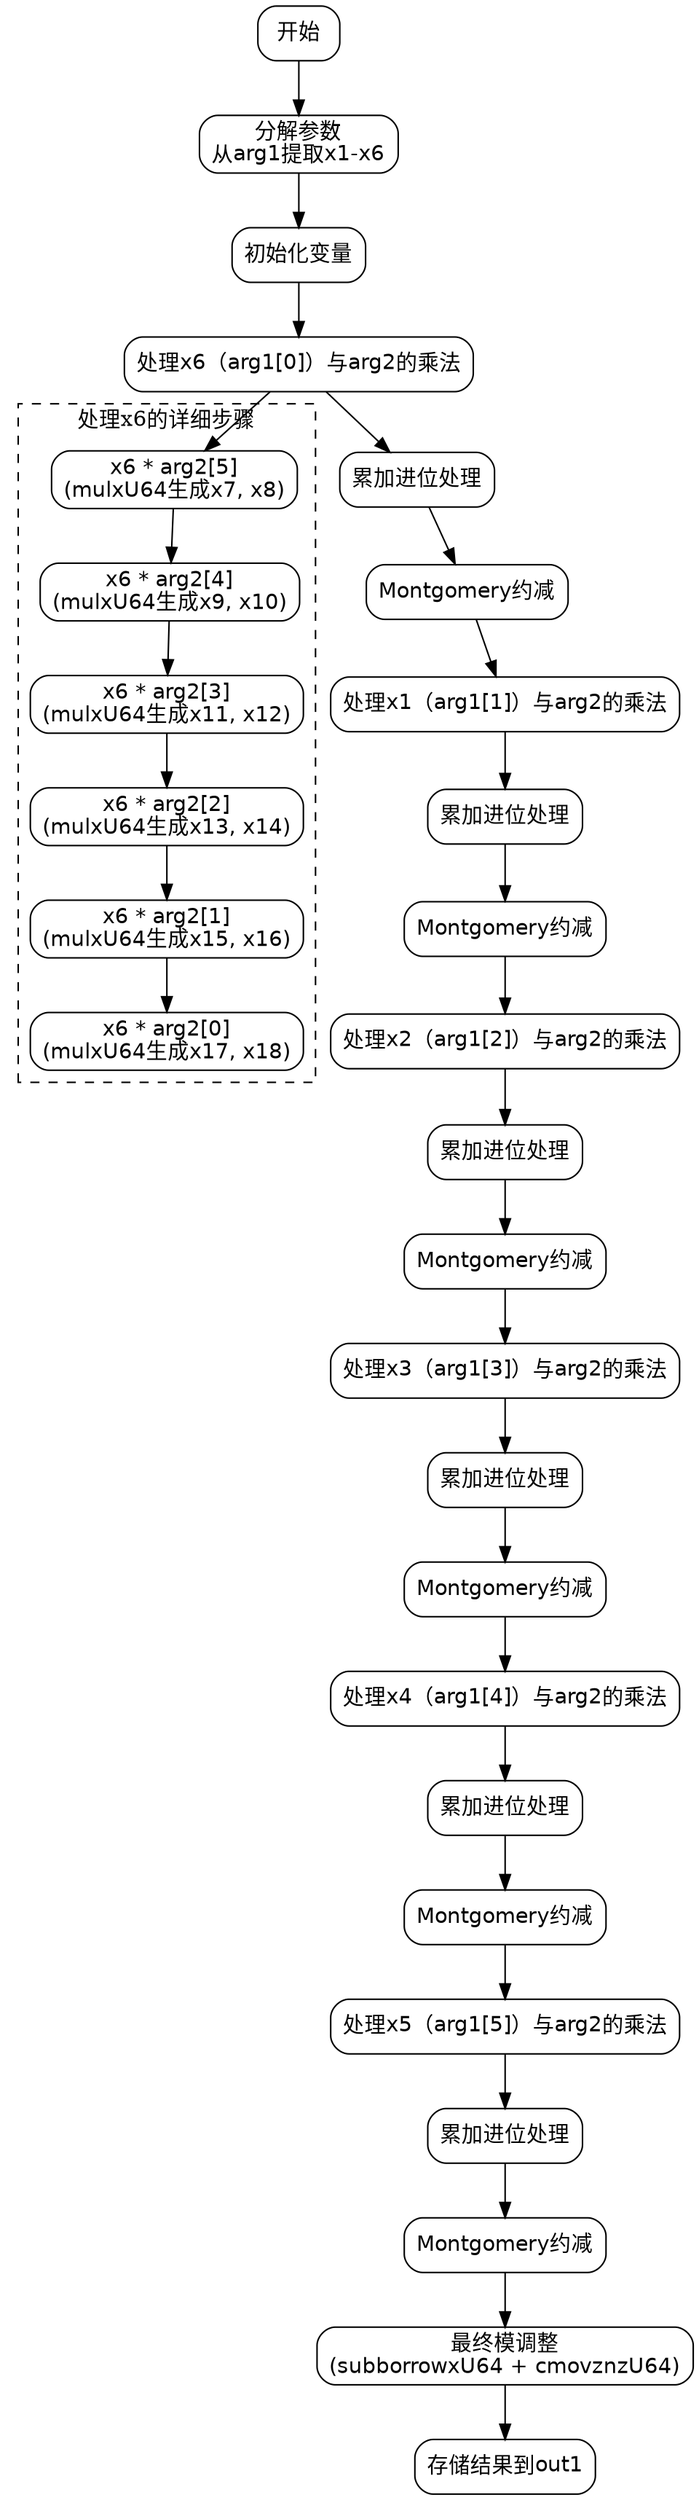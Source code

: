 
digraph flowchart {
    node [shape=rectangle, style=rounded, fontname=Helvetica];
    edge [fontname=Helvetica];

    start [label="开始"];
    decompose_args [label="分解参数\n从arg1提取x1-x6"];
    init_vars [label="初始化变量"];
    process_x6 [label="处理x6（arg1[0]）与arg2的乘法"];
    add_carries_x6 [label="累加进位处理"];
    montgomery_reduce_x6 [label="Montgomery约减"];
    process_x1 [label="处理x1（arg1[1]）与arg2的乘法"];
    add_carries_x1 [label="累加进位处理"];
    montgomery_reduce_x1 [label="Montgomery约减"];
    process_x2 [label="处理x2（arg1[2]）与arg2的乘法"];
    add_carries_x2 [label="累加进位处理"];
    montgomery_reduce_x2 [label="Montgomery约减"];
    process_x3 [label="处理x3（arg1[3]）与arg2的乘法"];
    add_carries_x3 [label="累加进位处理"];
    montgomery_reduce_x3 [label="Montgomery约减"];
    process_x4 [label="处理x4（arg1[4]）与arg2的乘法"];
    add_carries_x4 [label="累加进位处理"];
    montgomery_reduce_x4 [label="Montgomery约减"];
    process_x5 [label="处理x5（arg1[5]）与arg2的乘法"];
    add_carries_x5 [label="累加进位处理"];
    montgomery_reduce_x5 [label="Montgomery约减"];
    final_adjust [label="最终模调整\n(subborrowxU64 + cmovznzU64)"];
    output [label="存储结果到out1"];

    start -> decompose_args;
    decompose_args -> init_vars;
    init_vars -> process_x6;
    
    process_x6 -> add_carries_x6;
    add_carries_x6 -> montgomery_reduce_x6;
    
    montgomery_reduce_x6 -> process_x1;
    process_x1 -> add_carries_x1;
    add_carries_x1 -> montgomery_reduce_x1;
    
    montgomery_reduce_x1 -> process_x2;
    process_x2 -> add_carries_x2;
    add_carries_x2 -> montgomery_reduce_x2;
    
    montgomery_reduce_x2 -> process_x3;
    process_x3 -> add_carries_x3;
    add_carries_x3 -> montgomery_reduce_x3;
    
    montgomery_reduce_x3 -> process_x4;
    process_x4 -> add_carries_x4;
    add_carries_x4 -> montgomery_reduce_x4;
    
    montgomery_reduce_x4 -> process_x5;
    process_x5 -> add_carries_x5;
    add_carries_x5 -> montgomery_reduce_x5;
    
    montgomery_reduce_x5 -> final_adjust;
    final_adjust -> output;
    
    // 子步骤展开示例（以process_x6为例）
    subgraph cluster_x6 {
        label="处理x6的详细步骤";
        style=dashed;
        mul_arg2_5 [label="x6 * arg2[5]\n(mulxU64生成x7, x8)"];
        mul_arg2_4 [label="x6 * arg2[4]\n(mulxU64生成x9, x10)"];
        mul_arg2_3 [label="x6 * arg2[3]\n(mulxU64生成x11, x12)"];
        mul_arg2_2 [label="x6 * arg2[2]\n(mulxU64生成x13, x14)"];
        mul_arg2_1 [label="x6 * arg2[1]\n(mulxU64生成x15, x16)"];
        mul_arg2_0 [label="x6 * arg2[0]\n(mulxU64生成x17, x18)"];
        
        mul_arg2_5 -> mul_arg2_4 -> mul_arg2_3 -> mul_arg2_2 -> mul_arg2_1 -> mul_arg2_0;
    }
    
    process_x6 -> mul_arg2_5 [lhead=cluster_x6];
}
